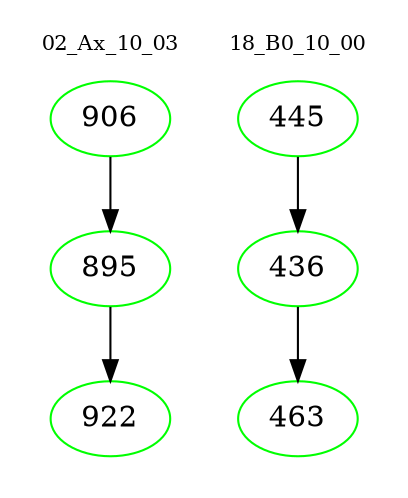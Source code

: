 digraph{
subgraph cluster_0 {
color = white
label = "02_Ax_10_03";
fontsize=10;
T0_906 [label="906", color="green"]
T0_906 -> T0_895 [color="black"]
T0_895 [label="895", color="green"]
T0_895 -> T0_922 [color="black"]
T0_922 [label="922", color="green"]
}
subgraph cluster_1 {
color = white
label = "18_B0_10_00";
fontsize=10;
T1_445 [label="445", color="green"]
T1_445 -> T1_436 [color="black"]
T1_436 [label="436", color="green"]
T1_436 -> T1_463 [color="black"]
T1_463 [label="463", color="green"]
}
}
